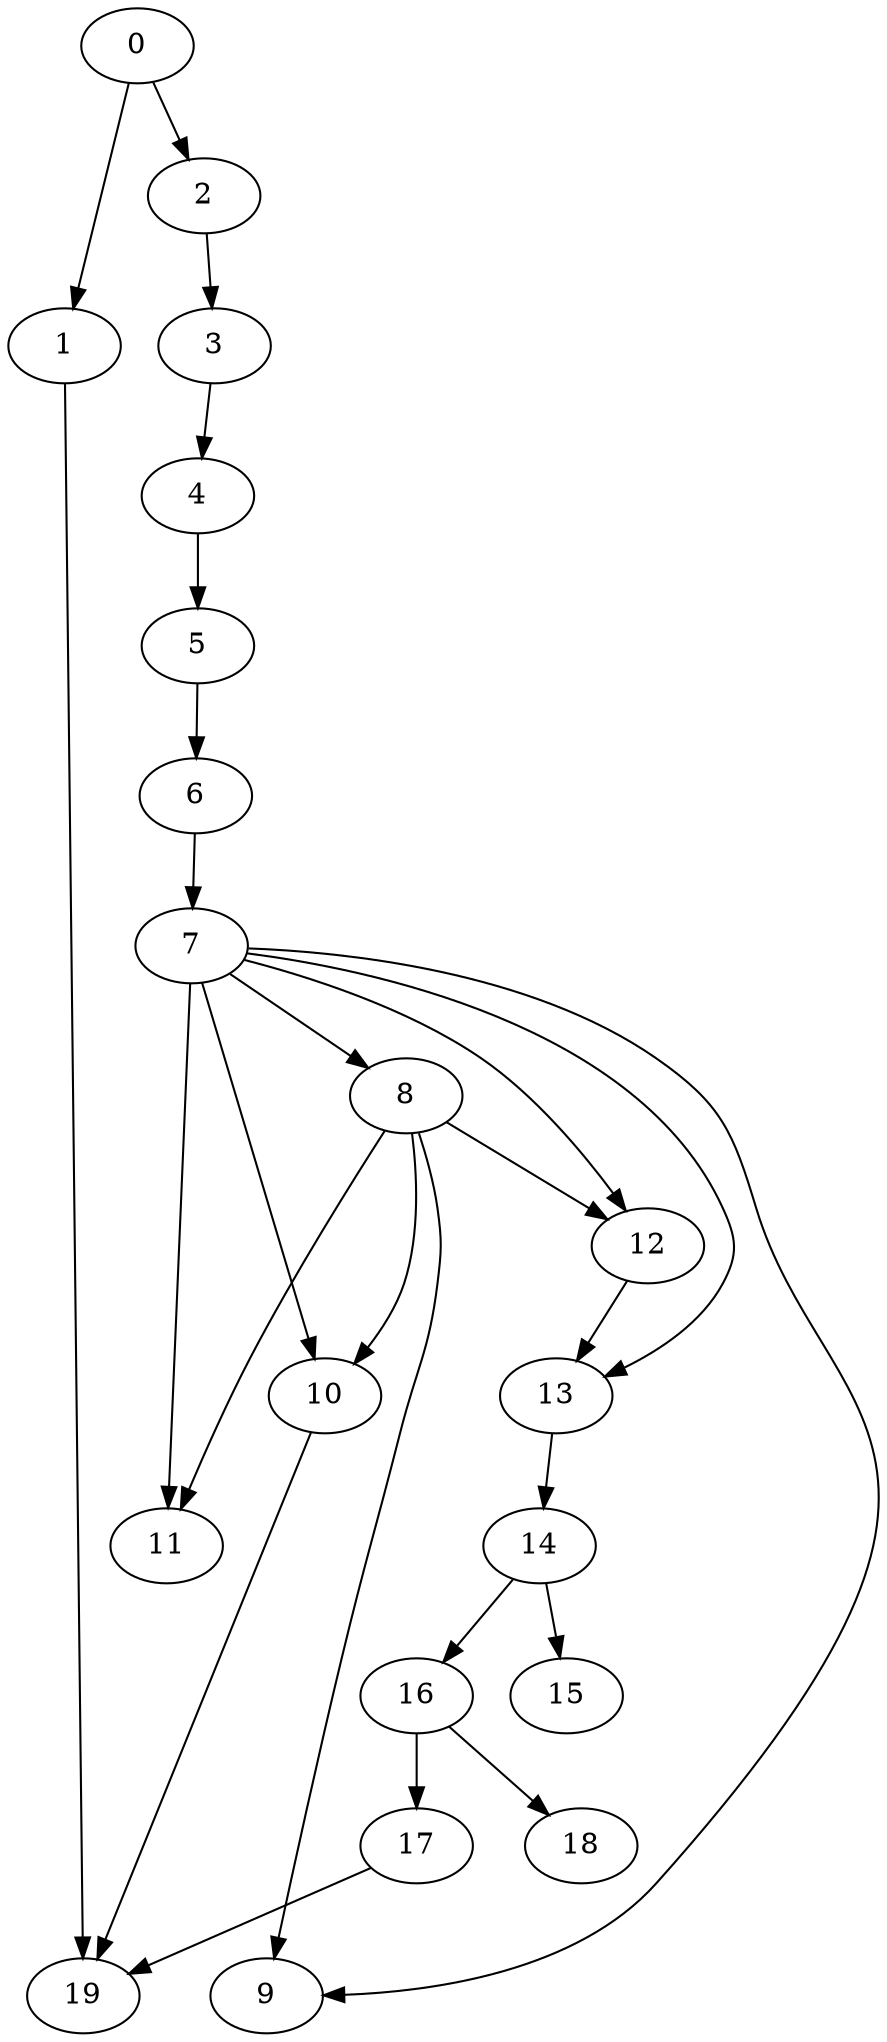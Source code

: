 strict digraph {


	"16" [  weight=0 ];

	"16" -> "18" [  weight=0 ];

	"16" -> "17" [  weight=0 ];

	"8" [  weight=0 ];

	"8" -> "10" [  weight=0 ];

	"8" -> "11" [  weight=0 ];

	"8" -> "12" [  weight=0 ];

	"8" -> "9" [  weight=0 ];

	"18" [  weight=0 ];

	"14" [  weight=0 ];

	"14" -> "15" [  weight=0 ];

	"14" -> "16" [  weight=0 ];

	"7" [  weight=0 ];

	"7" -> "13" [  weight=0 ];

	"7" -> "8" [  weight=0 ];

	"7" -> "9" [  weight=0 ];

	"7" -> "10" [  weight=0 ];

	"7" -> "11" [  weight=0 ];

	"7" -> "12" [  weight=0 ];

	"9" [  weight=0 ];

	"1" [  weight=0 ];

	"1" -> "19" [  weight=0 ];

	"17" [  weight=0 ];

	"17" -> "19" [  weight=0 ];

	"11" [  weight=0 ];

	"4" [  weight=0 ];

	"4" -> "5" [  weight=0 ];

	"6" [  weight=0 ];

	"6" -> "7" [  weight=0 ];

	"10" [  weight=0 ];

	"10" -> "19" [  weight=0 ];

	"13" [  weight=0 ];

	"13" -> "14" [  weight=0 ];

	"3" [  weight=0 ];

	"3" -> "4" [  weight=0 ];

	"5" [  weight=0 ];

	"5" -> "6" [  weight=0 ];

	"15" [  weight=0 ];

	"12" [  weight=0 ];

	"12" -> "13" [  weight=0 ];

	"2" [  weight=0 ];

	"2" -> "3" [  weight=0 ];

	"19" [  weight=0 ];

	"0" [  weight=0 ];

	"0" -> "1" [  weight=0 ];

	"0" -> "2" [  weight=0 ];

}
